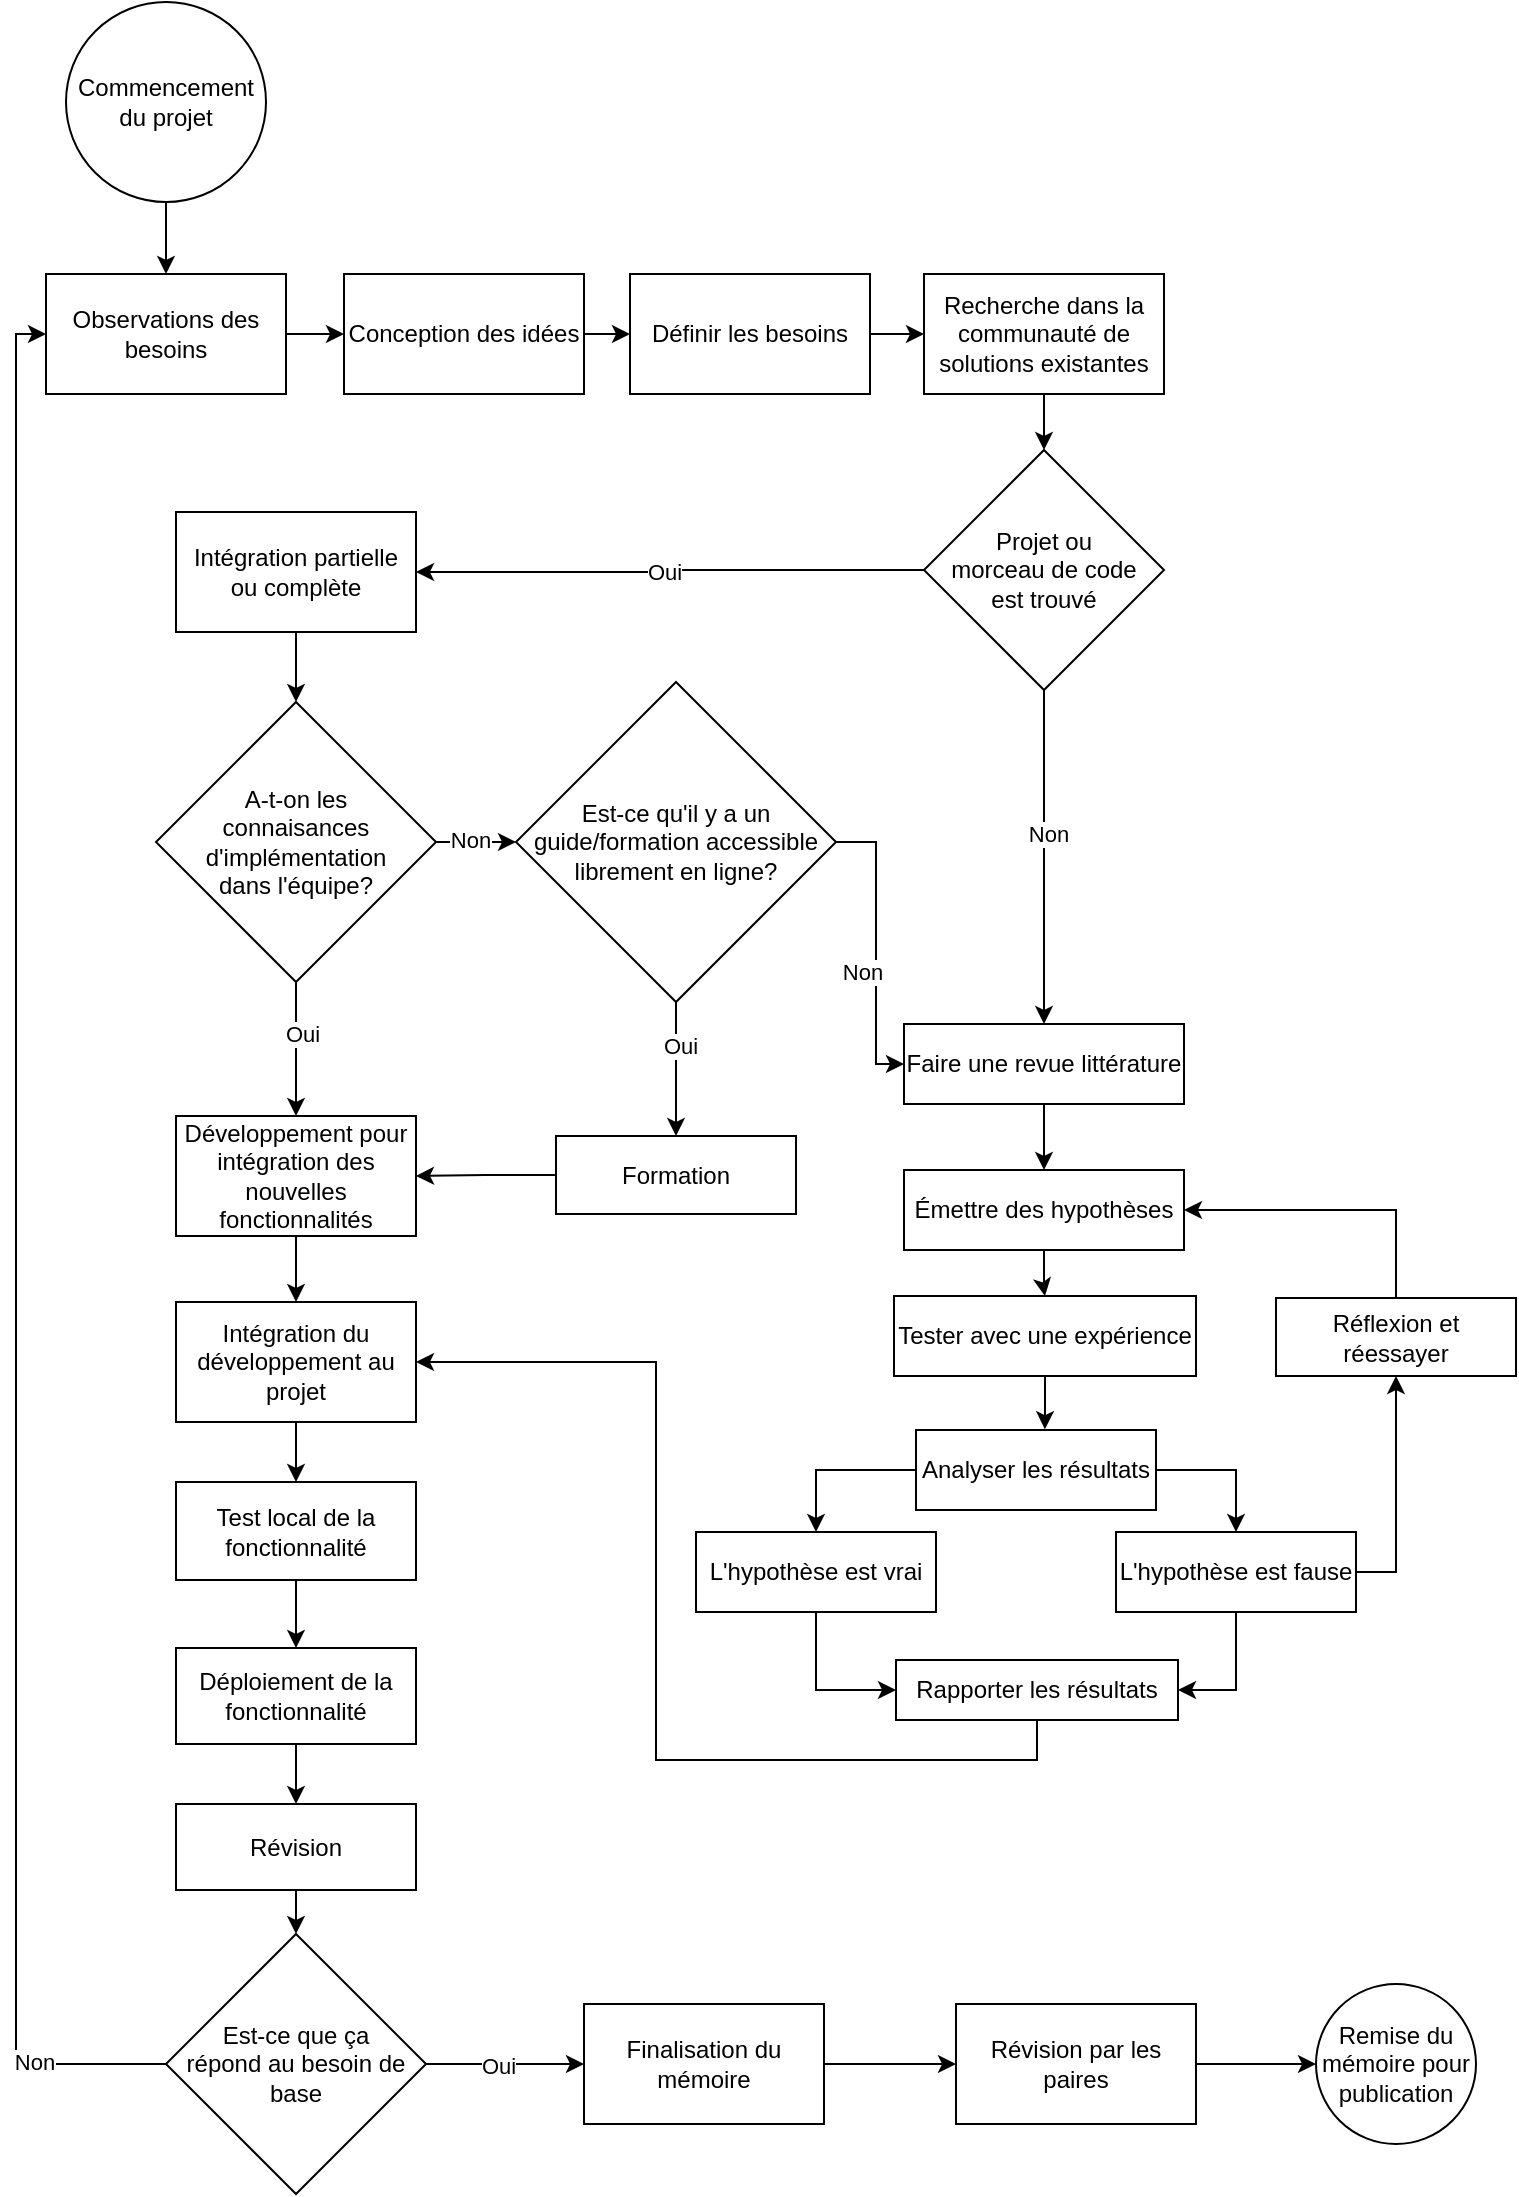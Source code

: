 <mxfile version="21.2.9" type="device">
  <diagram name="Page-1" id="TdMP7RXxZ5fVctfMn1uE">
    <mxGraphModel dx="2714" dy="2210" grid="1" gridSize="10" guides="1" tooltips="1" connect="1" arrows="1" fold="1" page="1" pageScale="1" pageWidth="827" pageHeight="1169" math="0" shadow="0">
      <root>
        <mxCell id="0" />
        <mxCell id="1" parent="0" />
        <mxCell id="NCH8o113N83UNr_NgnJS-6" style="edgeStyle=orthogonalEdgeStyle;rounded=0;orthogonalLoop=1;jettySize=auto;html=1;entryX=0.5;entryY=0;entryDx=0;entryDy=0;" parent="1" source="NCH8o113N83UNr_NgnJS-2" target="NCH8o113N83UNr_NgnJS-3" edge="1">
          <mxGeometry relative="1" as="geometry" />
        </mxCell>
        <mxCell id="NCH8o113N83UNr_NgnJS-2" value="Faire une revue littérature" style="rounded=0;whiteSpace=wrap;html=1;" parent="1" vertex="1">
          <mxGeometry x="454" y="455" width="140" height="40" as="geometry" />
        </mxCell>
        <mxCell id="NCH8o113N83UNr_NgnJS-20" style="edgeStyle=orthogonalEdgeStyle;rounded=0;orthogonalLoop=1;jettySize=auto;html=1;" parent="1" source="NCH8o113N83UNr_NgnJS-3" target="NCH8o113N83UNr_NgnJS-4" edge="1">
          <mxGeometry relative="1" as="geometry" />
        </mxCell>
        <mxCell id="NCH8o113N83UNr_NgnJS-3" value="Émettre des hypothèses" style="rounded=0;whiteSpace=wrap;html=1;" parent="1" vertex="1">
          <mxGeometry x="454" y="528" width="140" height="40" as="geometry" />
        </mxCell>
        <mxCell id="NCH8o113N83UNr_NgnJS-13" style="edgeStyle=orthogonalEdgeStyle;rounded=0;orthogonalLoop=1;jettySize=auto;html=1;entryX=0.537;entryY=-0.01;entryDx=0;entryDy=0;entryPerimeter=0;" parent="1" source="NCH8o113N83UNr_NgnJS-4" target="NCH8o113N83UNr_NgnJS-8" edge="1">
          <mxGeometry relative="1" as="geometry" />
        </mxCell>
        <mxCell id="NCH8o113N83UNr_NgnJS-4" value="Tester avec une expérience" style="rounded=0;whiteSpace=wrap;html=1;" parent="1" vertex="1">
          <mxGeometry x="449" y="591" width="151" height="40" as="geometry" />
        </mxCell>
        <mxCell id="NCH8o113N83UNr_NgnJS-14" style="edgeStyle=orthogonalEdgeStyle;rounded=0;orthogonalLoop=1;jettySize=auto;html=1;entryX=0.5;entryY=0;entryDx=0;entryDy=0;exitX=0;exitY=0.5;exitDx=0;exitDy=0;" parent="1" source="NCH8o113N83UNr_NgnJS-8" target="NCH8o113N83UNr_NgnJS-9" edge="1">
          <mxGeometry relative="1" as="geometry" />
        </mxCell>
        <mxCell id="NCH8o113N83UNr_NgnJS-15" style="edgeStyle=orthogonalEdgeStyle;rounded=0;orthogonalLoop=1;jettySize=auto;html=1;entryX=0.5;entryY=0;entryDx=0;entryDy=0;exitX=1;exitY=0.5;exitDx=0;exitDy=0;" parent="1" source="NCH8o113N83UNr_NgnJS-8" target="NCH8o113N83UNr_NgnJS-10" edge="1">
          <mxGeometry relative="1" as="geometry" />
        </mxCell>
        <mxCell id="NCH8o113N83UNr_NgnJS-8" value="Analyser les résultats" style="rounded=0;whiteSpace=wrap;html=1;" parent="1" vertex="1">
          <mxGeometry x="460" y="658" width="120" height="40" as="geometry" />
        </mxCell>
        <mxCell id="NCH8o113N83UNr_NgnJS-16" value="" style="edgeStyle=orthogonalEdgeStyle;rounded=0;orthogonalLoop=1;jettySize=auto;html=1;entryX=0;entryY=0.5;entryDx=0;entryDy=0;" parent="1" source="NCH8o113N83UNr_NgnJS-9" target="NCH8o113N83UNr_NgnJS-11" edge="1">
          <mxGeometry relative="1" as="geometry" />
        </mxCell>
        <mxCell id="NCH8o113N83UNr_NgnJS-9" value="L&#39;hypothèse est vrai" style="rounded=0;whiteSpace=wrap;html=1;" parent="1" vertex="1">
          <mxGeometry x="350" y="709" width="120" height="40" as="geometry" />
        </mxCell>
        <mxCell id="NCH8o113N83UNr_NgnJS-17" style="edgeStyle=orthogonalEdgeStyle;rounded=0;orthogonalLoop=1;jettySize=auto;html=1;entryX=1;entryY=0.5;entryDx=0;entryDy=0;" parent="1" source="NCH8o113N83UNr_NgnJS-10" target="NCH8o113N83UNr_NgnJS-11" edge="1">
          <mxGeometry relative="1" as="geometry" />
        </mxCell>
        <mxCell id="NCH8o113N83UNr_NgnJS-18" style="edgeStyle=orthogonalEdgeStyle;rounded=0;orthogonalLoop=1;jettySize=auto;html=1;entryX=0.5;entryY=1;entryDx=0;entryDy=0;exitX=1;exitY=0.5;exitDx=0;exitDy=0;" parent="1" source="NCH8o113N83UNr_NgnJS-10" target="NCH8o113N83UNr_NgnJS-12" edge="1">
          <mxGeometry relative="1" as="geometry" />
        </mxCell>
        <mxCell id="NCH8o113N83UNr_NgnJS-10" value="L&#39;hypothèse est fause" style="rounded=0;whiteSpace=wrap;html=1;" parent="1" vertex="1">
          <mxGeometry x="560" y="709" width="120" height="40" as="geometry" />
        </mxCell>
        <mxCell id="NxHBVrm-DMn3pa3XiHI9-50" style="edgeStyle=orthogonalEdgeStyle;rounded=0;orthogonalLoop=1;jettySize=auto;html=1;entryX=1;entryY=0.5;entryDx=0;entryDy=0;exitX=0.5;exitY=1;exitDx=0;exitDy=0;" edge="1" parent="1" source="NCH8o113N83UNr_NgnJS-11" target="NxHBVrm-DMn3pa3XiHI9-27">
          <mxGeometry relative="1" as="geometry" />
        </mxCell>
        <mxCell id="NCH8o113N83UNr_NgnJS-11" value="Rapporter les résultats" style="rounded=0;whiteSpace=wrap;html=1;" parent="1" vertex="1">
          <mxGeometry x="450" y="773" width="141" height="30" as="geometry" />
        </mxCell>
        <mxCell id="NCH8o113N83UNr_NgnJS-19" style="edgeStyle=orthogonalEdgeStyle;rounded=0;orthogonalLoop=1;jettySize=auto;html=1;entryX=1;entryY=0.5;entryDx=0;entryDy=0;exitX=0.5;exitY=0;exitDx=0;exitDy=0;" parent="1" source="NCH8o113N83UNr_NgnJS-12" target="NCH8o113N83UNr_NgnJS-3" edge="1">
          <mxGeometry relative="1" as="geometry" />
        </mxCell>
        <mxCell id="NCH8o113N83UNr_NgnJS-12" value="Réflexion et réessayer" style="rounded=0;whiteSpace=wrap;html=1;" parent="1" vertex="1">
          <mxGeometry x="640" y="592" width="120" height="39" as="geometry" />
        </mxCell>
        <mxCell id="NxHBVrm-DMn3pa3XiHI9-46" style="edgeStyle=orthogonalEdgeStyle;rounded=0;orthogonalLoop=1;jettySize=auto;html=1;entryX=0;entryY=0.5;entryDx=0;entryDy=0;" edge="1" parent="1" source="NxHBVrm-DMn3pa3XiHI9-3" target="NxHBVrm-DMn3pa3XiHI9-8">
          <mxGeometry relative="1" as="geometry" />
        </mxCell>
        <mxCell id="NxHBVrm-DMn3pa3XiHI9-3" value="Définir les besoins" style="rounded=0;whiteSpace=wrap;html=1;" vertex="1" parent="1">
          <mxGeometry x="317" y="80" width="120" height="60" as="geometry" />
        </mxCell>
        <mxCell id="NxHBVrm-DMn3pa3XiHI9-49" style="edgeStyle=orthogonalEdgeStyle;rounded=0;orthogonalLoop=1;jettySize=auto;html=1;entryX=0.5;entryY=0;entryDx=0;entryDy=0;exitX=0.5;exitY=1;exitDx=0;exitDy=0;" edge="1" parent="1" source="NxHBVrm-DMn3pa3XiHI9-6" target="NxHBVrm-DMn3pa3XiHI9-27">
          <mxGeometry relative="1" as="geometry" />
        </mxCell>
        <mxCell id="NxHBVrm-DMn3pa3XiHI9-6" value="Développement pour intégration des nouvelles fonctionnalités" style="rounded=0;whiteSpace=wrap;html=1;" vertex="1" parent="1">
          <mxGeometry x="90" y="501" width="120" height="60" as="geometry" />
        </mxCell>
        <mxCell id="NxHBVrm-DMn3pa3XiHI9-47" style="edgeStyle=orthogonalEdgeStyle;rounded=0;orthogonalLoop=1;jettySize=auto;html=1;entryX=0.5;entryY=0;entryDx=0;entryDy=0;" edge="1" parent="1" source="NxHBVrm-DMn3pa3XiHI9-8" target="NxHBVrm-DMn3pa3XiHI9-20">
          <mxGeometry relative="1" as="geometry" />
        </mxCell>
        <mxCell id="NxHBVrm-DMn3pa3XiHI9-8" value="Recherche dans la communauté de solutions existantes" style="rounded=0;whiteSpace=wrap;html=1;" vertex="1" parent="1">
          <mxGeometry x="464" y="80" width="120" height="60" as="geometry" />
        </mxCell>
        <mxCell id="NxHBVrm-DMn3pa3XiHI9-32" style="edgeStyle=orthogonalEdgeStyle;rounded=0;orthogonalLoop=1;jettySize=auto;html=1;entryX=0.5;entryY=0;entryDx=0;entryDy=0;exitX=0.5;exitY=1;exitDx=0;exitDy=0;" edge="1" parent="1" source="NxHBVrm-DMn3pa3XiHI9-12" target="NxHBVrm-DMn3pa3XiHI9-6">
          <mxGeometry relative="1" as="geometry" />
        </mxCell>
        <mxCell id="NxHBVrm-DMn3pa3XiHI9-33" value="Oui" style="edgeLabel;html=1;align=center;verticalAlign=middle;resizable=0;points=[];" vertex="1" connectable="0" parent="NxHBVrm-DMn3pa3XiHI9-32">
          <mxGeometry x="-0.237" y="3" relative="1" as="geometry">
            <mxPoint as="offset" />
          </mxGeometry>
        </mxCell>
        <mxCell id="NxHBVrm-DMn3pa3XiHI9-36" style="edgeStyle=orthogonalEdgeStyle;rounded=0;orthogonalLoop=1;jettySize=auto;html=1;entryX=0;entryY=0.5;entryDx=0;entryDy=0;exitX=1;exitY=0.5;exitDx=0;exitDy=0;" edge="1" parent="1" source="NxHBVrm-DMn3pa3XiHI9-12" target="NxHBVrm-DMn3pa3XiHI9-35">
          <mxGeometry relative="1" as="geometry" />
        </mxCell>
        <mxCell id="NxHBVrm-DMn3pa3XiHI9-37" value="Non" style="edgeLabel;html=1;align=center;verticalAlign=middle;resizable=0;points=[];" vertex="1" connectable="0" parent="NxHBVrm-DMn3pa3XiHI9-36">
          <mxGeometry x="-0.182" y="1" relative="1" as="geometry">
            <mxPoint as="offset" />
          </mxGeometry>
        </mxCell>
        <mxCell id="NxHBVrm-DMn3pa3XiHI9-12" value="&lt;div&gt;A-t-on les &lt;br&gt;&lt;/div&gt;&lt;div&gt;connaisances d&#39;implémentation &lt;br&gt;&lt;/div&gt;&lt;div&gt;dans l&#39;équipe?&lt;/div&gt;" style="rhombus;whiteSpace=wrap;html=1;" vertex="1" parent="1">
          <mxGeometry x="80" y="294" width="140" height="140" as="geometry" />
        </mxCell>
        <mxCell id="NxHBVrm-DMn3pa3XiHI9-44" style="edgeStyle=orthogonalEdgeStyle;rounded=0;orthogonalLoop=1;jettySize=auto;html=1;" edge="1" parent="1" source="NxHBVrm-DMn3pa3XiHI9-14" target="NxHBVrm-DMn3pa3XiHI9-15">
          <mxGeometry relative="1" as="geometry" />
        </mxCell>
        <mxCell id="NxHBVrm-DMn3pa3XiHI9-14" value="Observations des besoins" style="rounded=0;whiteSpace=wrap;html=1;" vertex="1" parent="1">
          <mxGeometry x="25" y="80" width="120" height="60" as="geometry" />
        </mxCell>
        <mxCell id="NxHBVrm-DMn3pa3XiHI9-45" style="edgeStyle=orthogonalEdgeStyle;rounded=0;orthogonalLoop=1;jettySize=auto;html=1;entryX=0;entryY=0.5;entryDx=0;entryDy=0;" edge="1" parent="1" source="NxHBVrm-DMn3pa3XiHI9-15" target="NxHBVrm-DMn3pa3XiHI9-3">
          <mxGeometry relative="1" as="geometry" />
        </mxCell>
        <mxCell id="NxHBVrm-DMn3pa3XiHI9-15" value="Conception des idées" style="rounded=0;whiteSpace=wrap;html=1;" vertex="1" parent="1">
          <mxGeometry x="174" y="80" width="120" height="60" as="geometry" />
        </mxCell>
        <mxCell id="NxHBVrm-DMn3pa3XiHI9-23" style="edgeStyle=orthogonalEdgeStyle;rounded=0;orthogonalLoop=1;jettySize=auto;html=1;exitX=0;exitY=0.5;exitDx=0;exitDy=0;" edge="1" parent="1" source="NxHBVrm-DMn3pa3XiHI9-20" target="NxHBVrm-DMn3pa3XiHI9-22">
          <mxGeometry relative="1" as="geometry" />
        </mxCell>
        <mxCell id="NxHBVrm-DMn3pa3XiHI9-24" value="Oui" style="edgeLabel;html=1;align=center;verticalAlign=middle;resizable=0;points=[];" vertex="1" connectable="0" parent="NxHBVrm-DMn3pa3XiHI9-23">
          <mxGeometry x="0.033" relative="1" as="geometry">
            <mxPoint as="offset" />
          </mxGeometry>
        </mxCell>
        <mxCell id="NxHBVrm-DMn3pa3XiHI9-25" style="edgeStyle=orthogonalEdgeStyle;rounded=0;orthogonalLoop=1;jettySize=auto;html=1;entryX=0.5;entryY=0;entryDx=0;entryDy=0;exitX=0.5;exitY=1;exitDx=0;exitDy=0;" edge="1" parent="1" source="NxHBVrm-DMn3pa3XiHI9-20" target="NCH8o113N83UNr_NgnJS-2">
          <mxGeometry relative="1" as="geometry" />
        </mxCell>
        <mxCell id="NxHBVrm-DMn3pa3XiHI9-26" value="Non" style="edgeLabel;html=1;align=center;verticalAlign=middle;resizable=0;points=[];" vertex="1" connectable="0" parent="NxHBVrm-DMn3pa3XiHI9-25">
          <mxGeometry x="-0.145" y="2" relative="1" as="geometry">
            <mxPoint as="offset" />
          </mxGeometry>
        </mxCell>
        <mxCell id="NxHBVrm-DMn3pa3XiHI9-20" value="&lt;div&gt;Projet ou &lt;br&gt;&lt;/div&gt;&lt;div&gt;morceau de code&lt;/div&gt;&lt;div&gt;est trouvé&lt;/div&gt;" style="rhombus;whiteSpace=wrap;html=1;" vertex="1" parent="1">
          <mxGeometry x="464" y="168" width="120" height="120" as="geometry" />
        </mxCell>
        <mxCell id="NxHBVrm-DMn3pa3XiHI9-38" style="edgeStyle=orthogonalEdgeStyle;rounded=0;orthogonalLoop=1;jettySize=auto;html=1;entryX=0.5;entryY=0;entryDx=0;entryDy=0;" edge="1" parent="1" source="NxHBVrm-DMn3pa3XiHI9-22" target="NxHBVrm-DMn3pa3XiHI9-12">
          <mxGeometry relative="1" as="geometry" />
        </mxCell>
        <mxCell id="NxHBVrm-DMn3pa3XiHI9-22" value="Intégration partielle ou complète" style="rounded=0;whiteSpace=wrap;html=1;" vertex="1" parent="1">
          <mxGeometry x="90" y="199" width="120" height="60" as="geometry" />
        </mxCell>
        <mxCell id="NxHBVrm-DMn3pa3XiHI9-65" style="edgeStyle=orthogonalEdgeStyle;rounded=0;orthogonalLoop=1;jettySize=auto;html=1;" edge="1" parent="1" source="NxHBVrm-DMn3pa3XiHI9-27" target="NxHBVrm-DMn3pa3XiHI9-62">
          <mxGeometry relative="1" as="geometry" />
        </mxCell>
        <mxCell id="NxHBVrm-DMn3pa3XiHI9-27" value="Intégration du développement au projet" style="rounded=0;whiteSpace=wrap;html=1;" vertex="1" parent="1">
          <mxGeometry x="90" y="594" width="120" height="60" as="geometry" />
        </mxCell>
        <mxCell id="NxHBVrm-DMn3pa3XiHI9-52" style="edgeStyle=orthogonalEdgeStyle;rounded=0;orthogonalLoop=1;jettySize=auto;html=1;entryX=0;entryY=0.5;entryDx=0;entryDy=0;exitX=0;exitY=0.5;exitDx=0;exitDy=0;" edge="1" parent="1" source="NxHBVrm-DMn3pa3XiHI9-29" target="NxHBVrm-DMn3pa3XiHI9-14">
          <mxGeometry relative="1" as="geometry">
            <Array as="points">
              <mxPoint x="10" y="975" />
              <mxPoint x="10" y="110" />
            </Array>
          </mxGeometry>
        </mxCell>
        <mxCell id="NxHBVrm-DMn3pa3XiHI9-53" value="Non" style="edgeLabel;html=1;align=center;verticalAlign=middle;resizable=0;points=[];" vertex="1" connectable="0" parent="NxHBVrm-DMn3pa3XiHI9-52">
          <mxGeometry x="-0.861" y="-1" relative="1" as="geometry">
            <mxPoint as="offset" />
          </mxGeometry>
        </mxCell>
        <mxCell id="NxHBVrm-DMn3pa3XiHI9-54" style="edgeStyle=orthogonalEdgeStyle;rounded=0;orthogonalLoop=1;jettySize=auto;html=1;entryX=0;entryY=0.5;entryDx=0;entryDy=0;" edge="1" parent="1" source="NxHBVrm-DMn3pa3XiHI9-29" target="NxHBVrm-DMn3pa3XiHI9-30">
          <mxGeometry relative="1" as="geometry" />
        </mxCell>
        <mxCell id="NxHBVrm-DMn3pa3XiHI9-55" value="Oui" style="edgeLabel;html=1;align=center;verticalAlign=middle;resizable=0;points=[];" vertex="1" connectable="0" parent="NxHBVrm-DMn3pa3XiHI9-54">
          <mxGeometry x="-0.083" y="-1" relative="1" as="geometry">
            <mxPoint as="offset" />
          </mxGeometry>
        </mxCell>
        <mxCell id="NxHBVrm-DMn3pa3XiHI9-29" value="&lt;div&gt;Est-ce que ça&lt;/div&gt;&lt;div&gt;répond au besoin de base&lt;/div&gt;" style="rhombus;whiteSpace=wrap;html=1;" vertex="1" parent="1">
          <mxGeometry x="85" y="910" width="130" height="130" as="geometry" />
        </mxCell>
        <mxCell id="NxHBVrm-DMn3pa3XiHI9-59" style="edgeStyle=orthogonalEdgeStyle;rounded=0;orthogonalLoop=1;jettySize=auto;html=1;entryX=0;entryY=0.5;entryDx=0;entryDy=0;" edge="1" parent="1" source="NxHBVrm-DMn3pa3XiHI9-30" target="NxHBVrm-DMn3pa3XiHI9-56">
          <mxGeometry relative="1" as="geometry" />
        </mxCell>
        <mxCell id="NxHBVrm-DMn3pa3XiHI9-30" value="Finalisation du mémoire" style="rounded=0;whiteSpace=wrap;html=1;" vertex="1" parent="1">
          <mxGeometry x="294" y="945" width="120" height="60" as="geometry" />
        </mxCell>
        <mxCell id="NxHBVrm-DMn3pa3XiHI9-43" style="edgeStyle=orthogonalEdgeStyle;rounded=0;orthogonalLoop=1;jettySize=auto;html=1;entryX=0.5;entryY=0;entryDx=0;entryDy=0;" edge="1" parent="1" source="NxHBVrm-DMn3pa3XiHI9-31" target="NxHBVrm-DMn3pa3XiHI9-14">
          <mxGeometry relative="1" as="geometry" />
        </mxCell>
        <mxCell id="NxHBVrm-DMn3pa3XiHI9-31" value="Commencement du projet" style="ellipse;whiteSpace=wrap;html=1;aspect=fixed;" vertex="1" parent="1">
          <mxGeometry x="35" y="-56" width="100" height="100" as="geometry" />
        </mxCell>
        <mxCell id="NxHBVrm-DMn3pa3XiHI9-48" style="edgeStyle=orthogonalEdgeStyle;rounded=0;orthogonalLoop=1;jettySize=auto;html=1;entryX=1;entryY=0.5;entryDx=0;entryDy=0;" edge="1" parent="1" source="NxHBVrm-DMn3pa3XiHI9-34" target="NxHBVrm-DMn3pa3XiHI9-6">
          <mxGeometry relative="1" as="geometry" />
        </mxCell>
        <mxCell id="NxHBVrm-DMn3pa3XiHI9-34" value="Formation" style="rounded=0;whiteSpace=wrap;html=1;" vertex="1" parent="1">
          <mxGeometry x="280" y="511" width="120" height="39" as="geometry" />
        </mxCell>
        <mxCell id="NxHBVrm-DMn3pa3XiHI9-39" style="edgeStyle=orthogonalEdgeStyle;rounded=0;orthogonalLoop=1;jettySize=auto;html=1;entryX=0;entryY=0.5;entryDx=0;entryDy=0;exitX=1;exitY=0.5;exitDx=0;exitDy=0;" edge="1" parent="1" source="NxHBVrm-DMn3pa3XiHI9-35" target="NCH8o113N83UNr_NgnJS-2">
          <mxGeometry relative="1" as="geometry">
            <Array as="points">
              <mxPoint x="440" y="364" />
              <mxPoint x="440" y="475" />
            </Array>
          </mxGeometry>
        </mxCell>
        <mxCell id="NxHBVrm-DMn3pa3XiHI9-40" value="Non" style="edgeLabel;html=1;align=center;verticalAlign=middle;resizable=0;points=[];" vertex="1" connectable="0" parent="NxHBVrm-DMn3pa3XiHI9-39">
          <mxGeometry x="0.186" y="-1" relative="1" as="geometry">
            <mxPoint x="-6" y="-1" as="offset" />
          </mxGeometry>
        </mxCell>
        <mxCell id="NxHBVrm-DMn3pa3XiHI9-41" style="edgeStyle=orthogonalEdgeStyle;rounded=0;orthogonalLoop=1;jettySize=auto;html=1;entryX=0.5;entryY=0;entryDx=0;entryDy=0;" edge="1" parent="1" source="NxHBVrm-DMn3pa3XiHI9-35" target="NxHBVrm-DMn3pa3XiHI9-34">
          <mxGeometry relative="1" as="geometry" />
        </mxCell>
        <mxCell id="NxHBVrm-DMn3pa3XiHI9-42" value="Oui" style="edgeLabel;html=1;align=center;verticalAlign=middle;resizable=0;points=[];" vertex="1" connectable="0" parent="NxHBVrm-DMn3pa3XiHI9-41">
          <mxGeometry x="-0.356" y="2" relative="1" as="geometry">
            <mxPoint as="offset" />
          </mxGeometry>
        </mxCell>
        <mxCell id="NxHBVrm-DMn3pa3XiHI9-35" value="Est-ce qu&#39;il y a un guide/formation accessible librement en ligne?" style="rhombus;whiteSpace=wrap;html=1;" vertex="1" parent="1">
          <mxGeometry x="260" y="284" width="160" height="160" as="geometry" />
        </mxCell>
        <mxCell id="NxHBVrm-DMn3pa3XiHI9-61" style="edgeStyle=orthogonalEdgeStyle;rounded=0;orthogonalLoop=1;jettySize=auto;html=1;entryX=0;entryY=0.5;entryDx=0;entryDy=0;" edge="1" parent="1" source="NxHBVrm-DMn3pa3XiHI9-56" target="NxHBVrm-DMn3pa3XiHI9-60">
          <mxGeometry relative="1" as="geometry" />
        </mxCell>
        <mxCell id="NxHBVrm-DMn3pa3XiHI9-56" value="Révision par les paires" style="rounded=0;whiteSpace=wrap;html=1;" vertex="1" parent="1">
          <mxGeometry x="480" y="945" width="120" height="60" as="geometry" />
        </mxCell>
        <mxCell id="NxHBVrm-DMn3pa3XiHI9-60" value="Remise du mémoire pour publication" style="ellipse;whiteSpace=wrap;html=1;aspect=fixed;" vertex="1" parent="1">
          <mxGeometry x="660" y="935" width="80" height="80" as="geometry" />
        </mxCell>
        <mxCell id="NxHBVrm-DMn3pa3XiHI9-66" style="edgeStyle=orthogonalEdgeStyle;rounded=0;orthogonalLoop=1;jettySize=auto;html=1;" edge="1" parent="1" source="NxHBVrm-DMn3pa3XiHI9-62" target="NxHBVrm-DMn3pa3XiHI9-63">
          <mxGeometry relative="1" as="geometry" />
        </mxCell>
        <mxCell id="NxHBVrm-DMn3pa3XiHI9-62" value="Test local de la fonctionnalité" style="rounded=0;whiteSpace=wrap;html=1;" vertex="1" parent="1">
          <mxGeometry x="90" y="684" width="120" height="49" as="geometry" />
        </mxCell>
        <mxCell id="NxHBVrm-DMn3pa3XiHI9-67" style="edgeStyle=orthogonalEdgeStyle;rounded=0;orthogonalLoop=1;jettySize=auto;html=1;entryX=0.5;entryY=0;entryDx=0;entryDy=0;" edge="1" parent="1" source="NxHBVrm-DMn3pa3XiHI9-63" target="NxHBVrm-DMn3pa3XiHI9-64">
          <mxGeometry relative="1" as="geometry" />
        </mxCell>
        <mxCell id="NxHBVrm-DMn3pa3XiHI9-63" value="Déploiement de la fonctionnalité" style="rounded=0;whiteSpace=wrap;html=1;" vertex="1" parent="1">
          <mxGeometry x="90" y="767" width="120" height="48" as="geometry" />
        </mxCell>
        <mxCell id="NxHBVrm-DMn3pa3XiHI9-68" style="edgeStyle=orthogonalEdgeStyle;rounded=0;orthogonalLoop=1;jettySize=auto;html=1;entryX=0.5;entryY=0;entryDx=0;entryDy=0;" edge="1" parent="1" source="NxHBVrm-DMn3pa3XiHI9-64" target="NxHBVrm-DMn3pa3XiHI9-29">
          <mxGeometry relative="1" as="geometry" />
        </mxCell>
        <mxCell id="NxHBVrm-DMn3pa3XiHI9-64" value="Révision" style="rounded=0;whiteSpace=wrap;html=1;" vertex="1" parent="1">
          <mxGeometry x="90" y="845" width="120" height="43" as="geometry" />
        </mxCell>
      </root>
    </mxGraphModel>
  </diagram>
</mxfile>
